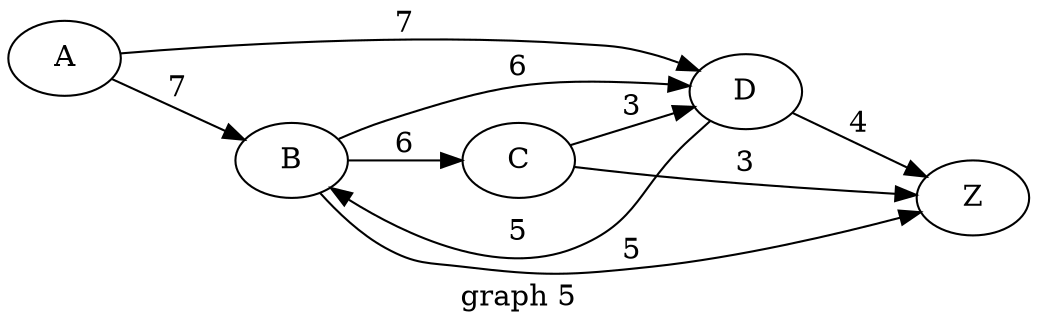 digraph g{

rankdir=LR

A -> B[label =  " 7 "];
A -> D[label =  " 7 "];
D -> Z[label =  " 4 "];
C -> Z[label =  " 3 "];
B -> Z[label =  " 5 "];
B -> D[label =  " 6 "];
B -> C[label =  " 6 "];
C -> D[label =  " 3 "];
D -> B[label =  " 5 "];

label = "graph 5"
}